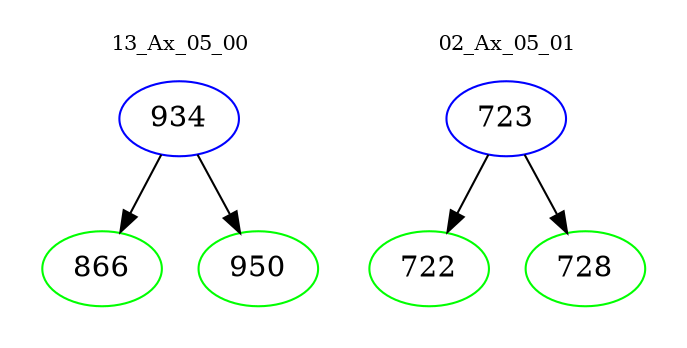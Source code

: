 digraph{
subgraph cluster_0 {
color = white
label = "13_Ax_05_00";
fontsize=10;
T0_934 [label="934", color="blue"]
T0_934 -> T0_866 [color="black"]
T0_866 [label="866", color="green"]
T0_934 -> T0_950 [color="black"]
T0_950 [label="950", color="green"]
}
subgraph cluster_1 {
color = white
label = "02_Ax_05_01";
fontsize=10;
T1_723 [label="723", color="blue"]
T1_723 -> T1_722 [color="black"]
T1_722 [label="722", color="green"]
T1_723 -> T1_728 [color="black"]
T1_728 [label="728", color="green"]
}
}
